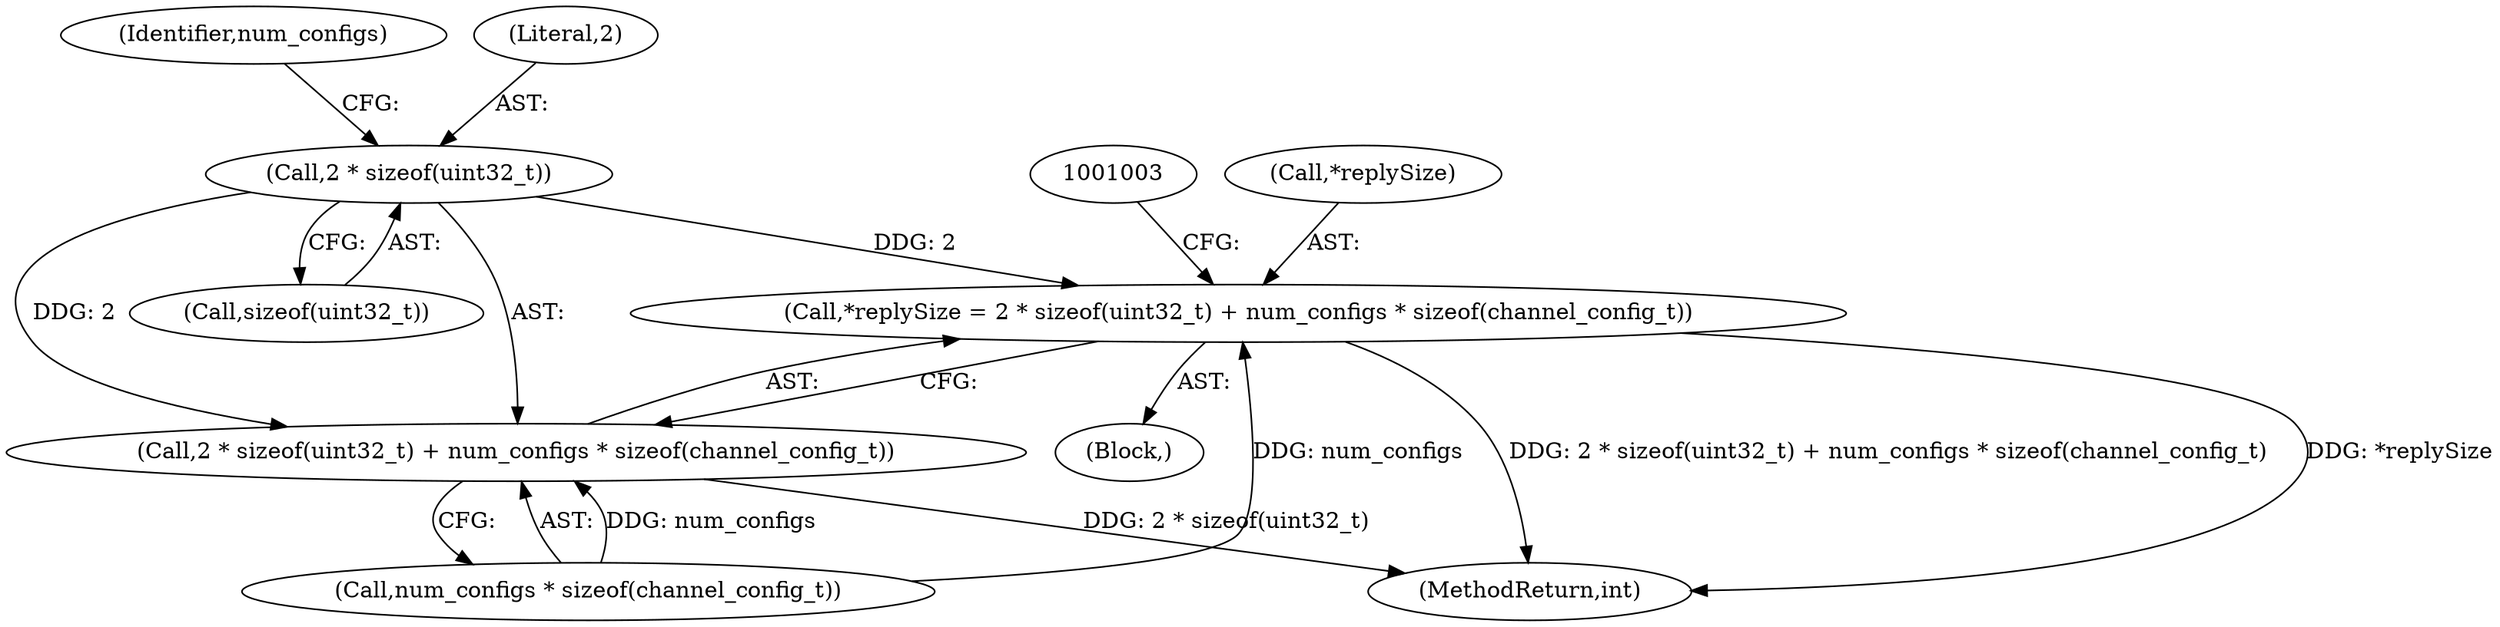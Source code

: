 digraph "0_Android_aeea52da00d210587fb3ed895de3d5f2e0264c88_9@API" {
"1000991" [label="(Call,2 * sizeof(uint32_t))"];
"1000987" [label="(Call,*replySize = 2 * sizeof(uint32_t) + num_configs * sizeof(channel_config_t))"];
"1000990" [label="(Call,2 * sizeof(uint32_t) + num_configs * sizeof(channel_config_t))"];
"1000988" [label="(Call,*replySize)"];
"1000842" [label="(Block,)"];
"1000991" [label="(Call,2 * sizeof(uint32_t))"];
"1000990" [label="(Call,2 * sizeof(uint32_t) + num_configs * sizeof(channel_config_t))"];
"1000993" [label="(Call,sizeof(uint32_t))"];
"1000996" [label="(Identifier,num_configs)"];
"1001295" [label="(MethodReturn,int)"];
"1000995" [label="(Call,num_configs * sizeof(channel_config_t))"];
"1000992" [label="(Literal,2)"];
"1000987" [label="(Call,*replySize = 2 * sizeof(uint32_t) + num_configs * sizeof(channel_config_t))"];
"1000991" -> "1000990"  [label="AST: "];
"1000991" -> "1000993"  [label="CFG: "];
"1000992" -> "1000991"  [label="AST: "];
"1000993" -> "1000991"  [label="AST: "];
"1000996" -> "1000991"  [label="CFG: "];
"1000991" -> "1000987"  [label="DDG: 2"];
"1000991" -> "1000990"  [label="DDG: 2"];
"1000987" -> "1000842"  [label="AST: "];
"1000987" -> "1000990"  [label="CFG: "];
"1000988" -> "1000987"  [label="AST: "];
"1000990" -> "1000987"  [label="AST: "];
"1001003" -> "1000987"  [label="CFG: "];
"1000987" -> "1001295"  [label="DDG: *replySize"];
"1000987" -> "1001295"  [label="DDG: 2 * sizeof(uint32_t) + num_configs * sizeof(channel_config_t)"];
"1000995" -> "1000987"  [label="DDG: num_configs"];
"1000990" -> "1000995"  [label="CFG: "];
"1000995" -> "1000990"  [label="AST: "];
"1000990" -> "1001295"  [label="DDG: 2 * sizeof(uint32_t)"];
"1000995" -> "1000990"  [label="DDG: num_configs"];
}
